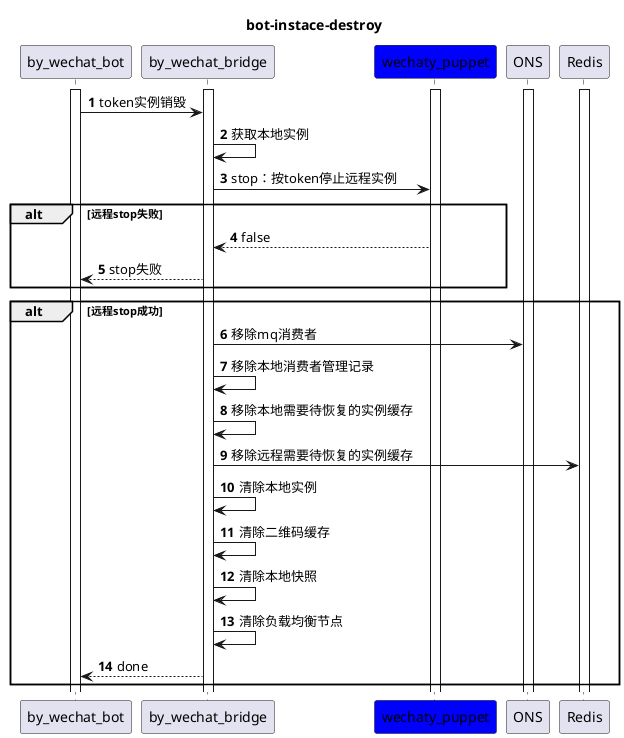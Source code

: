 @startuml
title  bot-instace-destroy

participant by_wechat_bot as by_wechat_bot
participant by_wechat_bridge as by_wechat_bridge
participant wechaty_puppet as wechaty_puppet #blue
participant ONS as ONS
participant Redis as Redis
autonumber
activate by_wechat_bot
activate by_wechat_bridge
activate wechaty_puppet
activate ONS
activate Redis
by_wechat_bot -> by_wechat_bridge: token实例销毁
by_wechat_bridge ->  by_wechat_bridge:  获取本地实例
by_wechat_bridge ->  wechaty_puppet:  stop：按token停止远程实例
alt 远程stop失败
wechaty_puppet -->  by_wechat_bridge:  false
by_wechat_bridge --> by_wechat_bot: stop失败
end
alt 远程stop成功
by_wechat_bridge -> ONS: 移除mq消费者
by_wechat_bridge -> by_wechat_bridge: 移除本地消费者管理记录
by_wechat_bridge -> by_wechat_bridge: 移除本地需要待恢复的实例缓存
by_wechat_bridge -> Redis : 移除远程需要待恢复的实例缓存
by_wechat_bridge -> by_wechat_bridge: 清除本地实例
by_wechat_bridge -> by_wechat_bridge: 清除二维码缓存
by_wechat_bridge -> by_wechat_bridge: 清除本地快照
by_wechat_bridge -> by_wechat_bridge: 清除负载均衡节点
by_wechat_bridge --> by_wechat_bot: done
end
@endum
